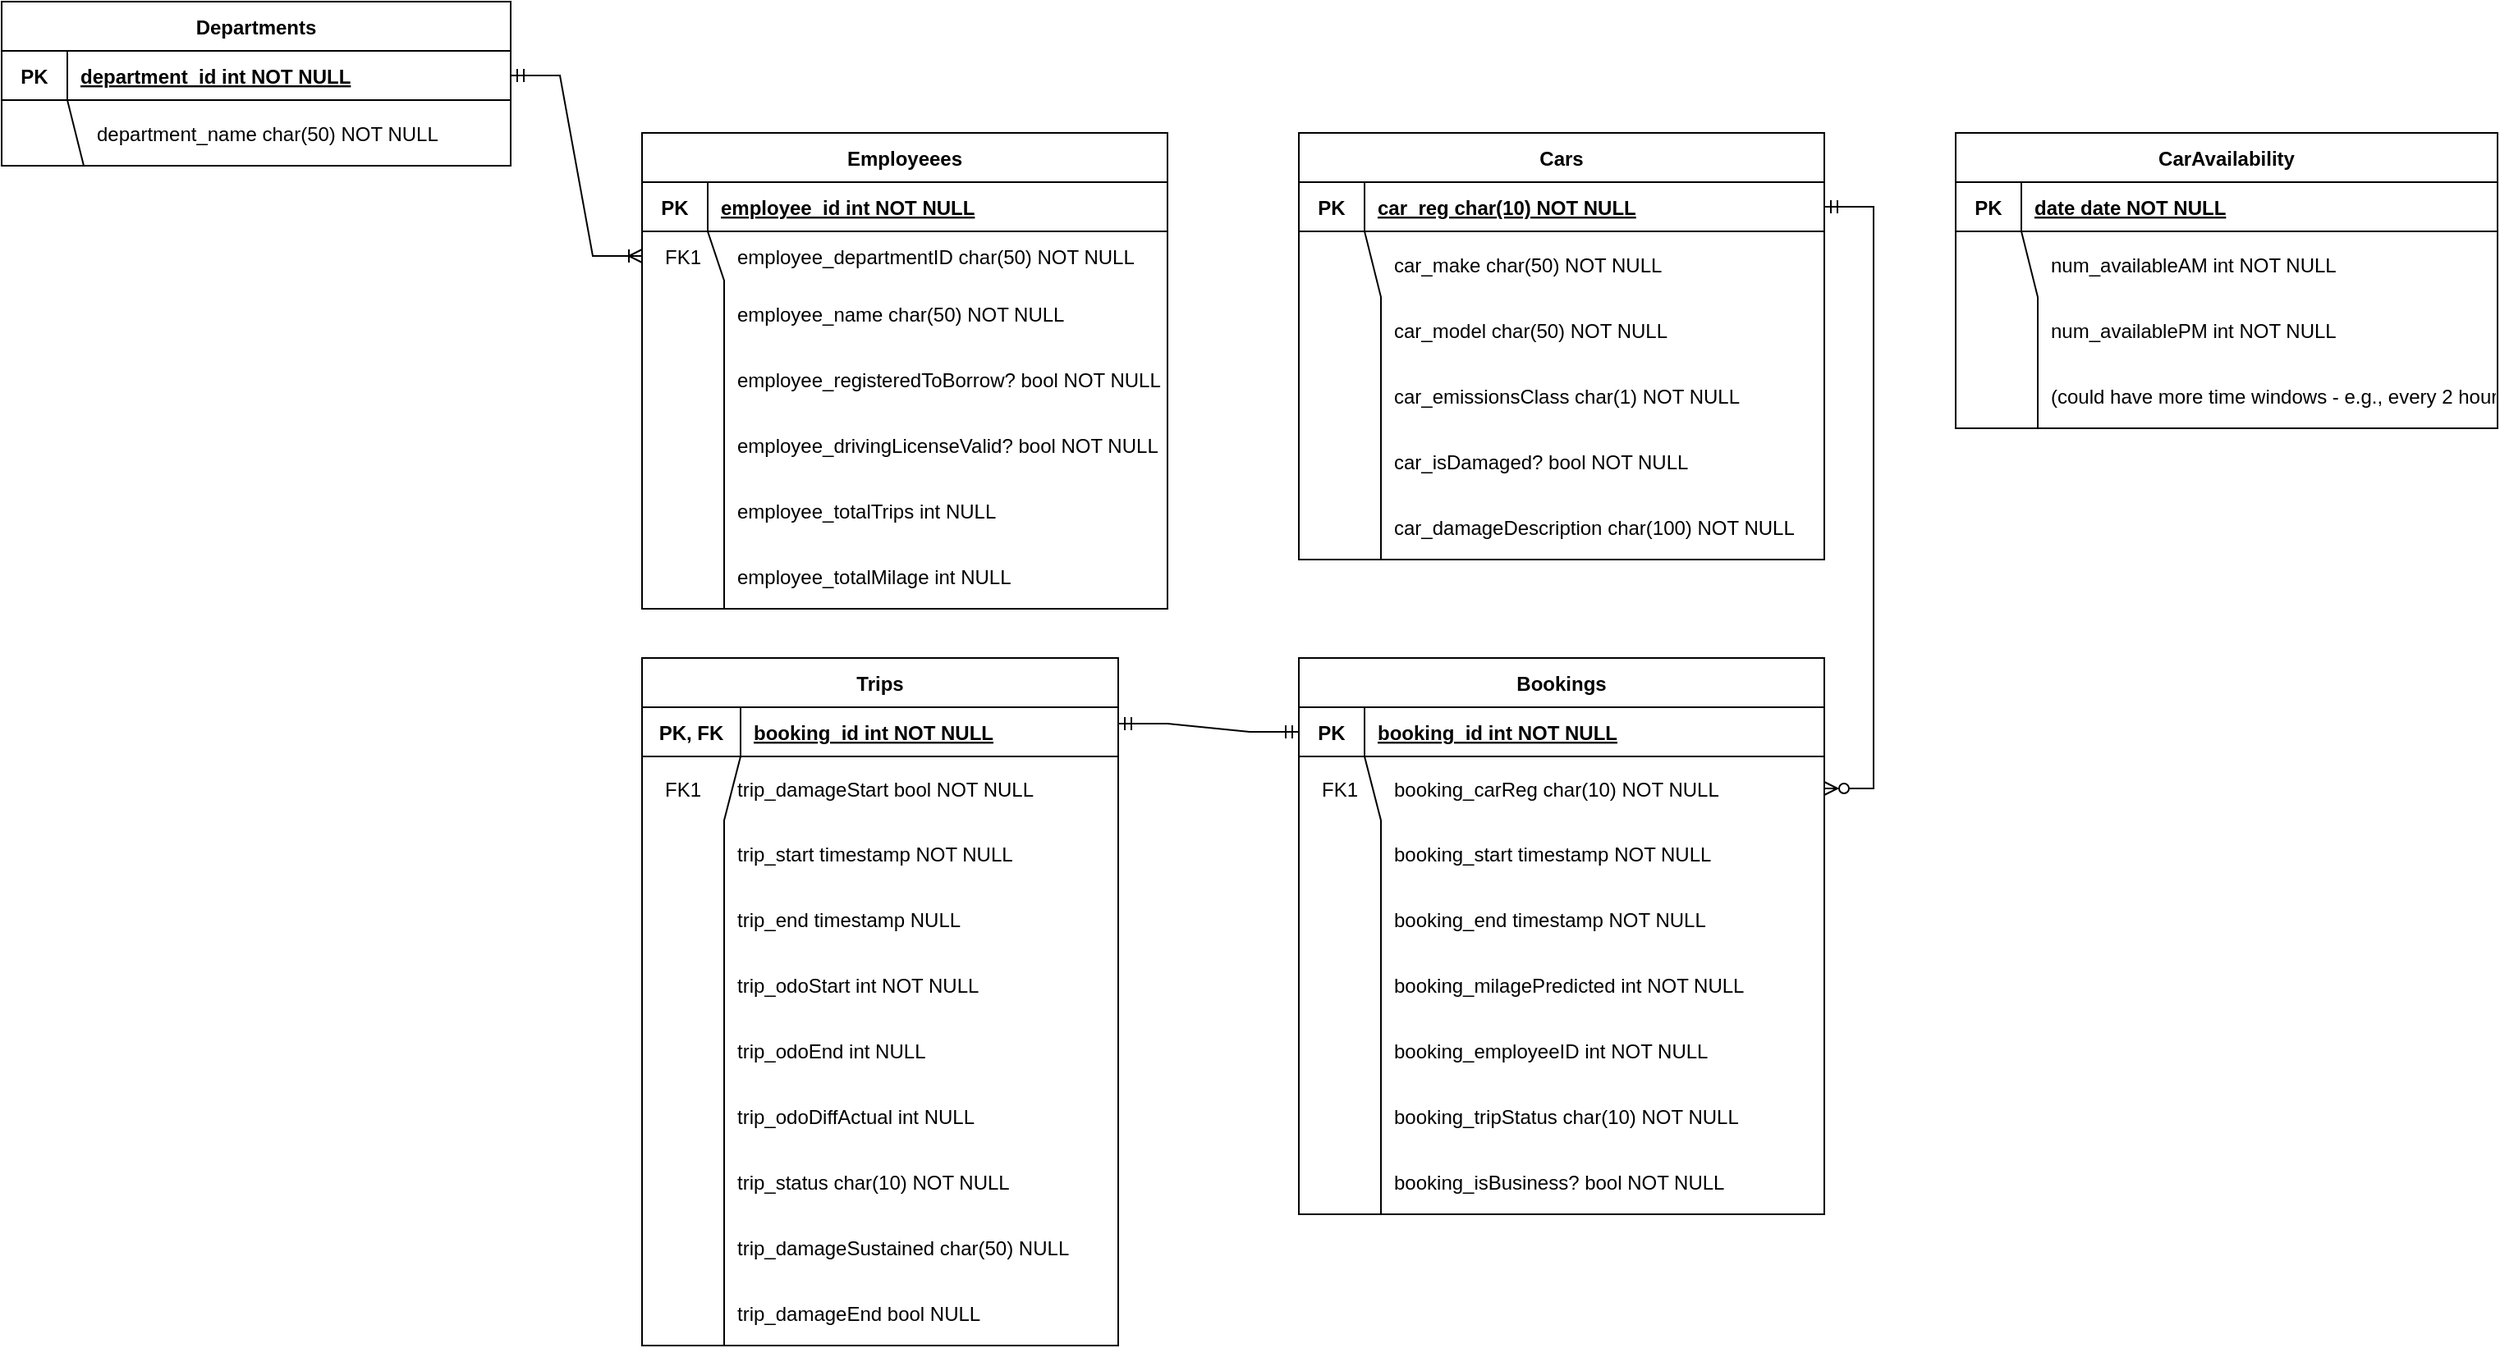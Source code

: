 <mxfile version="20.8.10" type="device"><diagram id="R2lEEEUBdFMjLlhIrx00" name="Page-1"><mxGraphModel dx="2941" dy="782" grid="1" gridSize="10" guides="1" tooltips="1" connect="1" arrows="1" fold="1" page="1" pageScale="1" pageWidth="1654" pageHeight="1169" math="0" shadow="0" extFonts="Permanent Marker^https://fonts.googleapis.com/css?family=Permanent+Marker"><root><mxCell id="0"/><mxCell id="1" parent="0"/><mxCell id="uCuIhB_KpG5Oo1d6kN2z-1" value="Employeees" style="shape=table;startSize=30;container=1;collapsible=1;childLayout=tableLayout;fixedRows=1;rowLines=0;fontStyle=1;align=center;resizeLast=1;movable=1;resizable=1;rotatable=1;deletable=1;editable=1;connectable=1;" vertex="1" parent="1"><mxGeometry x="120" y="480" width="320" height="290" as="geometry"><mxRectangle x="120" y="460" width="110" height="30" as="alternateBounds"/></mxGeometry></mxCell><mxCell id="uCuIhB_KpG5Oo1d6kN2z-2" value="" style="shape=partialRectangle;collapsible=0;dropTarget=0;pointerEvents=0;fillColor=none;points=[[0,0.5],[1,0.5]];portConstraint=eastwest;top=0;left=0;right=0;bottom=1;movable=1;resizable=1;rotatable=1;deletable=1;editable=1;connectable=1;" vertex="1" parent="uCuIhB_KpG5Oo1d6kN2z-1"><mxGeometry y="30" width="320" height="30" as="geometry"/></mxCell><mxCell id="uCuIhB_KpG5Oo1d6kN2z-3" value="PK" style="shape=partialRectangle;overflow=hidden;connectable=1;fillColor=none;top=0;left=0;bottom=0;right=0;fontStyle=1;movable=1;resizable=1;rotatable=1;deletable=1;editable=1;" vertex="1" parent="uCuIhB_KpG5Oo1d6kN2z-2"><mxGeometry width="40" height="30" as="geometry"><mxRectangle width="40" height="30" as="alternateBounds"/></mxGeometry></mxCell><mxCell id="uCuIhB_KpG5Oo1d6kN2z-4" value="employee_id int NOT NULL " style="shape=partialRectangle;overflow=hidden;connectable=1;fillColor=none;top=0;left=0;bottom=0;right=0;align=left;spacingLeft=6;fontStyle=5;movable=1;resizable=1;rotatable=1;deletable=1;editable=1;" vertex="1" parent="uCuIhB_KpG5Oo1d6kN2z-2"><mxGeometry x="40" width="280" height="30" as="geometry"><mxRectangle width="280" height="30" as="alternateBounds"/></mxGeometry></mxCell><mxCell id="uCuIhB_KpG5Oo1d6kN2z-9" value="" style="shape=partialRectangle;collapsible=0;dropTarget=0;pointerEvents=0;fillColor=none;points=[[0,0.5],[1,0.5]];portConstraint=eastwest;top=0;left=0;right=0;bottom=0;movable=1;resizable=1;rotatable=1;deletable=1;editable=1;connectable=1;" vertex="1" parent="uCuIhB_KpG5Oo1d6kN2z-1"><mxGeometry y="60" width="320" height="30" as="geometry"/></mxCell><mxCell id="uCuIhB_KpG5Oo1d6kN2z-10" value="FK1" style="shape=partialRectangle;overflow=hidden;connectable=1;fillColor=none;top=0;left=0;bottom=0;right=0;movable=1;resizable=1;rotatable=1;deletable=1;editable=1;" vertex="1" parent="uCuIhB_KpG5Oo1d6kN2z-9"><mxGeometry width="50" height="30" as="geometry"><mxRectangle width="50" height="30" as="alternateBounds"/></mxGeometry></mxCell><mxCell id="uCuIhB_KpG5Oo1d6kN2z-11" value="employee_departmentID char(50) NOT NULL" style="shape=partialRectangle;overflow=hidden;connectable=1;fillColor=none;top=0;left=0;bottom=0;right=0;align=left;spacingLeft=6;movable=1;resizable=1;rotatable=1;deletable=1;editable=1;" vertex="1" parent="uCuIhB_KpG5Oo1d6kN2z-9"><mxGeometry x="50" width="270" height="30" as="geometry"><mxRectangle width="270" height="30" as="alternateBounds"/></mxGeometry></mxCell><mxCell id="uCuIhB_KpG5Oo1d6kN2z-5" value="" style="shape=partialRectangle;collapsible=0;dropTarget=0;pointerEvents=0;fillColor=none;points=[[0,0.5],[1,0.5]];portConstraint=eastwest;top=0;left=0;right=0;bottom=0;movable=1;resizable=1;rotatable=1;deletable=1;editable=1;connectable=1;" vertex="1" parent="uCuIhB_KpG5Oo1d6kN2z-1"><mxGeometry y="90" width="320" height="40" as="geometry"/></mxCell><mxCell id="uCuIhB_KpG5Oo1d6kN2z-6" value="" style="shape=partialRectangle;overflow=hidden;connectable=1;fillColor=none;top=0;left=0;bottom=0;right=0;movable=1;resizable=1;rotatable=1;deletable=1;editable=1;" vertex="1" parent="uCuIhB_KpG5Oo1d6kN2z-5"><mxGeometry width="50" height="40" as="geometry"><mxRectangle width="50" height="40" as="alternateBounds"/></mxGeometry></mxCell><mxCell id="uCuIhB_KpG5Oo1d6kN2z-7" value="employee_name char(50) NOT NULL" style="shape=partialRectangle;overflow=hidden;connectable=1;fillColor=none;top=0;left=0;bottom=0;right=0;align=left;spacingLeft=6;movable=1;resizable=1;rotatable=1;deletable=1;editable=1;" vertex="1" parent="uCuIhB_KpG5Oo1d6kN2z-5"><mxGeometry x="50" width="270" height="40" as="geometry"><mxRectangle width="270" height="40" as="alternateBounds"/></mxGeometry></mxCell><mxCell id="uCuIhB_KpG5Oo1d6kN2z-12" value="" style="shape=partialRectangle;collapsible=0;dropTarget=0;pointerEvents=0;fillColor=none;points=[[0,0.5],[1,0.5]];portConstraint=eastwest;top=0;left=0;right=0;bottom=0;movable=1;resizable=1;rotatable=1;deletable=1;editable=1;connectable=1;" vertex="1" parent="uCuIhB_KpG5Oo1d6kN2z-1"><mxGeometry y="130" width="320" height="40" as="geometry"/></mxCell><mxCell id="uCuIhB_KpG5Oo1d6kN2z-13" value="" style="shape=partialRectangle;overflow=hidden;connectable=1;fillColor=none;top=0;left=0;bottom=0;right=0;movable=1;resizable=1;rotatable=1;deletable=1;editable=1;" vertex="1" parent="uCuIhB_KpG5Oo1d6kN2z-12"><mxGeometry width="50" height="40" as="geometry"><mxRectangle width="50" height="40" as="alternateBounds"/></mxGeometry></mxCell><mxCell id="uCuIhB_KpG5Oo1d6kN2z-14" value="employee_registeredToBorrow? bool NOT NULL" style="shape=partialRectangle;overflow=hidden;connectable=1;fillColor=none;top=0;left=0;bottom=0;right=0;align=left;spacingLeft=6;movable=1;resizable=1;rotatable=1;deletable=1;editable=1;" vertex="1" parent="uCuIhB_KpG5Oo1d6kN2z-12"><mxGeometry x="50" width="270" height="40" as="geometry"><mxRectangle width="270" height="40" as="alternateBounds"/></mxGeometry></mxCell><mxCell id="uCuIhB_KpG5Oo1d6kN2z-41" value="" style="shape=partialRectangle;collapsible=0;dropTarget=0;pointerEvents=0;fillColor=none;points=[[0,0.5],[1,0.5]];portConstraint=eastwest;top=0;left=0;right=0;bottom=0;movable=1;resizable=1;rotatable=1;deletable=1;editable=1;connectable=1;" vertex="1" parent="uCuIhB_KpG5Oo1d6kN2z-1"><mxGeometry y="170" width="320" height="40" as="geometry"/></mxCell><mxCell id="uCuIhB_KpG5Oo1d6kN2z-42" value="" style="shape=partialRectangle;overflow=hidden;connectable=1;fillColor=none;top=0;left=0;bottom=0;right=0;movable=1;resizable=1;rotatable=1;deletable=1;editable=1;" vertex="1" parent="uCuIhB_KpG5Oo1d6kN2z-41"><mxGeometry width="50" height="40" as="geometry"><mxRectangle width="50" height="40" as="alternateBounds"/></mxGeometry></mxCell><mxCell id="uCuIhB_KpG5Oo1d6kN2z-43" value="employee_drivingLicenseValid? bool NOT NULL" style="shape=partialRectangle;overflow=hidden;connectable=1;fillColor=none;top=0;left=0;bottom=0;right=0;align=left;spacingLeft=6;movable=1;resizable=1;rotatable=1;deletable=1;editable=1;" vertex="1" parent="uCuIhB_KpG5Oo1d6kN2z-41"><mxGeometry x="50" width="270" height="40" as="geometry"><mxRectangle width="270" height="40" as="alternateBounds"/></mxGeometry></mxCell><mxCell id="uCuIhB_KpG5Oo1d6kN2z-103" value="" style="shape=partialRectangle;collapsible=0;dropTarget=0;pointerEvents=0;fillColor=none;points=[[0,0.5],[1,0.5]];portConstraint=eastwest;top=0;left=0;right=0;bottom=0;movable=1;resizable=1;rotatable=1;deletable=1;editable=1;connectable=1;" vertex="1" parent="uCuIhB_KpG5Oo1d6kN2z-1"><mxGeometry y="210" width="320" height="40" as="geometry"/></mxCell><mxCell id="uCuIhB_KpG5Oo1d6kN2z-104" value="" style="shape=partialRectangle;overflow=hidden;connectable=1;fillColor=none;top=0;left=0;bottom=0;right=0;movable=1;resizable=1;rotatable=1;deletable=1;editable=1;" vertex="1" parent="uCuIhB_KpG5Oo1d6kN2z-103"><mxGeometry width="50" height="40" as="geometry"><mxRectangle width="50" height="40" as="alternateBounds"/></mxGeometry></mxCell><mxCell id="uCuIhB_KpG5Oo1d6kN2z-105" value="employee_totalTrips int NULL" style="shape=partialRectangle;overflow=hidden;connectable=1;fillColor=none;top=0;left=0;bottom=0;right=0;align=left;spacingLeft=6;movable=1;resizable=1;rotatable=1;deletable=1;editable=1;" vertex="1" parent="uCuIhB_KpG5Oo1d6kN2z-103"><mxGeometry x="50" width="270" height="40" as="geometry"><mxRectangle width="270" height="40" as="alternateBounds"/></mxGeometry></mxCell><mxCell id="uCuIhB_KpG5Oo1d6kN2z-106" value="" style="shape=partialRectangle;collapsible=0;dropTarget=0;pointerEvents=0;fillColor=none;points=[[0,0.5],[1,0.5]];portConstraint=eastwest;top=0;left=0;right=0;bottom=0;movable=1;resizable=1;rotatable=1;deletable=1;editable=1;connectable=1;" vertex="1" parent="uCuIhB_KpG5Oo1d6kN2z-1"><mxGeometry y="250" width="320" height="40" as="geometry"/></mxCell><mxCell id="uCuIhB_KpG5Oo1d6kN2z-107" value="" style="shape=partialRectangle;overflow=hidden;connectable=1;fillColor=none;top=0;left=0;bottom=0;right=0;movable=1;resizable=1;rotatable=1;deletable=1;editable=1;" vertex="1" parent="uCuIhB_KpG5Oo1d6kN2z-106"><mxGeometry width="50" height="40" as="geometry"><mxRectangle width="50" height="40" as="alternateBounds"/></mxGeometry></mxCell><mxCell id="uCuIhB_KpG5Oo1d6kN2z-108" value="employee_totalMilage int NULL" style="shape=partialRectangle;overflow=hidden;connectable=1;fillColor=none;top=0;left=0;bottom=0;right=0;align=left;spacingLeft=6;movable=1;resizable=1;rotatable=1;deletable=1;editable=1;" vertex="1" parent="uCuIhB_KpG5Oo1d6kN2z-106"><mxGeometry x="50" width="270" height="40" as="geometry"><mxRectangle width="270" height="40" as="alternateBounds"/></mxGeometry></mxCell><mxCell id="uCuIhB_KpG5Oo1d6kN2z-15" value="Cars" style="shape=table;startSize=30;container=1;collapsible=1;childLayout=tableLayout;fixedRows=1;rowLines=0;fontStyle=1;align=center;resizeLast=1;movable=1;resizable=1;rotatable=1;deletable=1;editable=1;connectable=1;" vertex="1" parent="1"><mxGeometry x="520" y="480" width="320" height="260" as="geometry"><mxRectangle x="120" y="460" width="110" height="30" as="alternateBounds"/></mxGeometry></mxCell><mxCell id="uCuIhB_KpG5Oo1d6kN2z-16" value="" style="shape=partialRectangle;collapsible=0;dropTarget=0;pointerEvents=0;fillColor=none;points=[[0,0.5],[1,0.5]];portConstraint=eastwest;top=0;left=0;right=0;bottom=1;movable=1;resizable=1;rotatable=1;deletable=1;editable=1;connectable=1;" vertex="1" parent="uCuIhB_KpG5Oo1d6kN2z-15"><mxGeometry y="30" width="320" height="30" as="geometry"/></mxCell><mxCell id="uCuIhB_KpG5Oo1d6kN2z-17" value="PK" style="shape=partialRectangle;overflow=hidden;connectable=1;fillColor=none;top=0;left=0;bottom=0;right=0;fontStyle=1;movable=1;resizable=1;rotatable=1;deletable=1;editable=1;" vertex="1" parent="uCuIhB_KpG5Oo1d6kN2z-16"><mxGeometry width="40" height="30" as="geometry"><mxRectangle width="40" height="30" as="alternateBounds"/></mxGeometry></mxCell><mxCell id="uCuIhB_KpG5Oo1d6kN2z-18" value="car_reg char(10) NOT NULL " style="shape=partialRectangle;overflow=hidden;connectable=1;fillColor=none;top=0;left=0;bottom=0;right=0;align=left;spacingLeft=6;fontStyle=5;movable=1;resizable=1;rotatable=1;deletable=1;editable=1;" vertex="1" parent="uCuIhB_KpG5Oo1d6kN2z-16"><mxGeometry x="40" width="280" height="30" as="geometry"><mxRectangle width="280" height="30" as="alternateBounds"/></mxGeometry></mxCell><mxCell id="uCuIhB_KpG5Oo1d6kN2z-19" value="" style="shape=partialRectangle;collapsible=0;dropTarget=0;pointerEvents=0;fillColor=none;points=[[0,0.5],[1,0.5]];portConstraint=eastwest;top=0;left=0;right=0;bottom=0;movable=1;resizable=1;rotatable=1;deletable=1;editable=1;connectable=1;" vertex="1" parent="uCuIhB_KpG5Oo1d6kN2z-15"><mxGeometry y="60" width="320" height="40" as="geometry"/></mxCell><mxCell id="uCuIhB_KpG5Oo1d6kN2z-20" value="" style="shape=partialRectangle;overflow=hidden;connectable=1;fillColor=none;top=0;left=0;bottom=0;right=0;movable=1;resizable=1;rotatable=1;deletable=1;editable=1;" vertex="1" parent="uCuIhB_KpG5Oo1d6kN2z-19"><mxGeometry width="50" height="40" as="geometry"><mxRectangle width="50" height="40" as="alternateBounds"/></mxGeometry></mxCell><mxCell id="uCuIhB_KpG5Oo1d6kN2z-21" value="car_make char(50) NOT NULL" style="shape=partialRectangle;overflow=hidden;connectable=1;fillColor=none;top=0;left=0;bottom=0;right=0;align=left;spacingLeft=6;movable=1;resizable=1;rotatable=1;deletable=1;editable=1;" vertex="1" parent="uCuIhB_KpG5Oo1d6kN2z-19"><mxGeometry x="50" width="270" height="40" as="geometry"><mxRectangle width="270" height="40" as="alternateBounds"/></mxGeometry></mxCell><mxCell id="uCuIhB_KpG5Oo1d6kN2z-22" value="" style="shape=partialRectangle;collapsible=0;dropTarget=0;pointerEvents=0;fillColor=none;points=[[0,0.5],[1,0.5]];portConstraint=eastwest;top=0;left=0;right=0;bottom=0;movable=1;resizable=1;rotatable=1;deletable=1;editable=1;connectable=1;" vertex="1" parent="uCuIhB_KpG5Oo1d6kN2z-15"><mxGeometry y="100" width="320" height="40" as="geometry"/></mxCell><mxCell id="uCuIhB_KpG5Oo1d6kN2z-23" value="" style="shape=partialRectangle;overflow=hidden;connectable=1;fillColor=none;top=0;left=0;bottom=0;right=0;movable=1;resizable=1;rotatable=1;deletable=1;editable=1;" vertex="1" parent="uCuIhB_KpG5Oo1d6kN2z-22"><mxGeometry width="50" height="40" as="geometry"><mxRectangle width="50" height="40" as="alternateBounds"/></mxGeometry></mxCell><mxCell id="uCuIhB_KpG5Oo1d6kN2z-24" value="car_model char(50) NOT NULL" style="shape=partialRectangle;overflow=hidden;connectable=1;fillColor=none;top=0;left=0;bottom=0;right=0;align=left;spacingLeft=6;movable=1;resizable=1;rotatable=1;deletable=1;editable=1;" vertex="1" parent="uCuIhB_KpG5Oo1d6kN2z-22"><mxGeometry x="50" width="270" height="40" as="geometry"><mxRectangle width="270" height="40" as="alternateBounds"/></mxGeometry></mxCell><mxCell id="uCuIhB_KpG5Oo1d6kN2z-44" value="" style="shape=partialRectangle;collapsible=0;dropTarget=0;pointerEvents=0;fillColor=none;points=[[0,0.5],[1,0.5]];portConstraint=eastwest;top=0;left=0;right=0;bottom=0;movable=1;resizable=1;rotatable=1;deletable=1;editable=1;connectable=1;" vertex="1" parent="uCuIhB_KpG5Oo1d6kN2z-15"><mxGeometry y="140" width="320" height="40" as="geometry"/></mxCell><mxCell id="uCuIhB_KpG5Oo1d6kN2z-45" value="" style="shape=partialRectangle;overflow=hidden;connectable=1;fillColor=none;top=0;left=0;bottom=0;right=0;movable=1;resizable=1;rotatable=1;deletable=1;editable=1;" vertex="1" parent="uCuIhB_KpG5Oo1d6kN2z-44"><mxGeometry width="50" height="40" as="geometry"><mxRectangle width="50" height="40" as="alternateBounds"/></mxGeometry></mxCell><mxCell id="uCuIhB_KpG5Oo1d6kN2z-46" value="car_emissionsClass char(1) NOT NULL" style="shape=partialRectangle;overflow=hidden;connectable=1;fillColor=none;top=0;left=0;bottom=0;right=0;align=left;spacingLeft=6;movable=1;resizable=1;rotatable=1;deletable=1;editable=1;" vertex="1" parent="uCuIhB_KpG5Oo1d6kN2z-44"><mxGeometry x="50" width="270" height="40" as="geometry"><mxRectangle width="270" height="40" as="alternateBounds"/></mxGeometry></mxCell><mxCell id="uCuIhB_KpG5Oo1d6kN2z-153" value="" style="shape=partialRectangle;collapsible=0;dropTarget=0;pointerEvents=0;fillColor=none;points=[[0,0.5],[1,0.5]];portConstraint=eastwest;top=0;left=0;right=0;bottom=0;movable=1;resizable=1;rotatable=1;deletable=1;editable=1;connectable=1;" vertex="1" parent="uCuIhB_KpG5Oo1d6kN2z-15"><mxGeometry y="180" width="320" height="40" as="geometry"/></mxCell><mxCell id="uCuIhB_KpG5Oo1d6kN2z-154" value="" style="shape=partialRectangle;overflow=hidden;connectable=1;fillColor=none;top=0;left=0;bottom=0;right=0;movable=1;resizable=1;rotatable=1;deletable=1;editable=1;" vertex="1" parent="uCuIhB_KpG5Oo1d6kN2z-153"><mxGeometry width="50" height="40" as="geometry"><mxRectangle width="50" height="40" as="alternateBounds"/></mxGeometry></mxCell><mxCell id="uCuIhB_KpG5Oo1d6kN2z-155" value="car_isDamaged? bool NOT NULL" style="shape=partialRectangle;overflow=hidden;connectable=1;fillColor=none;top=0;left=0;bottom=0;right=0;align=left;spacingLeft=6;movable=1;resizable=1;rotatable=1;deletable=1;editable=1;" vertex="1" parent="uCuIhB_KpG5Oo1d6kN2z-153"><mxGeometry x="50" width="270" height="40" as="geometry"><mxRectangle width="270" height="40" as="alternateBounds"/></mxGeometry></mxCell><mxCell id="uCuIhB_KpG5Oo1d6kN2z-156" value="" style="shape=partialRectangle;collapsible=0;dropTarget=0;pointerEvents=0;fillColor=none;points=[[0,0.5],[1,0.5]];portConstraint=eastwest;top=0;left=0;right=0;bottom=0;movable=1;resizable=1;rotatable=1;deletable=1;editable=1;connectable=1;" vertex="1" parent="uCuIhB_KpG5Oo1d6kN2z-15"><mxGeometry y="220" width="320" height="40" as="geometry"/></mxCell><mxCell id="uCuIhB_KpG5Oo1d6kN2z-157" value="" style="shape=partialRectangle;overflow=hidden;connectable=1;fillColor=none;top=0;left=0;bottom=0;right=0;movable=1;resizable=1;rotatable=1;deletable=1;editable=1;" vertex="1" parent="uCuIhB_KpG5Oo1d6kN2z-156"><mxGeometry width="50" height="40" as="geometry"><mxRectangle width="50" height="40" as="alternateBounds"/></mxGeometry></mxCell><mxCell id="uCuIhB_KpG5Oo1d6kN2z-158" value="car_damageDescription char(100) NOT NULL" style="shape=partialRectangle;overflow=hidden;connectable=1;fillColor=none;top=0;left=0;bottom=0;right=0;align=left;spacingLeft=6;movable=1;resizable=1;rotatable=1;deletable=1;editable=1;" vertex="1" parent="uCuIhB_KpG5Oo1d6kN2z-156"><mxGeometry x="50" width="270" height="40" as="geometry"><mxRectangle width="270" height="40" as="alternateBounds"/></mxGeometry></mxCell><mxCell id="uCuIhB_KpG5Oo1d6kN2z-28" value="Departments" style="shape=table;startSize=30;container=1;collapsible=1;childLayout=tableLayout;fixedRows=1;rowLines=0;fontStyle=1;align=center;resizeLast=1;movable=1;resizable=1;rotatable=1;deletable=1;editable=1;connectable=1;" vertex="1" parent="1"><mxGeometry x="-270" y="400" width="310" height="100" as="geometry"><mxRectangle x="120" y="460" width="110" height="30" as="alternateBounds"/></mxGeometry></mxCell><mxCell id="uCuIhB_KpG5Oo1d6kN2z-29" value="" style="shape=partialRectangle;collapsible=0;dropTarget=0;pointerEvents=0;fillColor=none;points=[[0,0.5],[1,0.5]];portConstraint=eastwest;top=0;left=0;right=0;bottom=1;movable=1;resizable=1;rotatable=1;deletable=1;editable=1;connectable=1;" vertex="1" parent="uCuIhB_KpG5Oo1d6kN2z-28"><mxGeometry y="30" width="310" height="30" as="geometry"/></mxCell><mxCell id="uCuIhB_KpG5Oo1d6kN2z-30" value="PK" style="shape=partialRectangle;overflow=hidden;connectable=1;fillColor=none;top=0;left=0;bottom=0;right=0;fontStyle=1;movable=1;resizable=1;rotatable=1;deletable=1;editable=1;" vertex="1" parent="uCuIhB_KpG5Oo1d6kN2z-29"><mxGeometry width="40" height="30" as="geometry"><mxRectangle width="40" height="30" as="alternateBounds"/></mxGeometry></mxCell><mxCell id="uCuIhB_KpG5Oo1d6kN2z-31" value="department_id int NOT NULL " style="shape=partialRectangle;overflow=hidden;connectable=1;fillColor=none;top=0;left=0;bottom=0;right=0;align=left;spacingLeft=6;fontStyle=5;movable=1;resizable=1;rotatable=1;deletable=1;editable=1;" vertex="1" parent="uCuIhB_KpG5Oo1d6kN2z-29"><mxGeometry x="40" width="270" height="30" as="geometry"><mxRectangle width="270" height="30" as="alternateBounds"/></mxGeometry></mxCell><mxCell id="uCuIhB_KpG5Oo1d6kN2z-32" value="" style="shape=partialRectangle;collapsible=0;dropTarget=0;pointerEvents=0;fillColor=none;points=[[0,0.5],[1,0.5]];portConstraint=eastwest;top=0;left=0;right=0;bottom=0;movable=1;resizable=1;rotatable=1;deletable=1;editable=1;connectable=1;" vertex="1" parent="uCuIhB_KpG5Oo1d6kN2z-28"><mxGeometry y="60" width="310" height="40" as="geometry"/></mxCell><mxCell id="uCuIhB_KpG5Oo1d6kN2z-33" value="" style="shape=partialRectangle;overflow=hidden;connectable=1;fillColor=none;top=0;left=0;bottom=0;right=0;movable=1;resizable=1;rotatable=1;deletable=1;editable=1;" vertex="1" parent="uCuIhB_KpG5Oo1d6kN2z-32"><mxGeometry width="50" height="40" as="geometry"><mxRectangle width="50" height="40" as="alternateBounds"/></mxGeometry></mxCell><mxCell id="uCuIhB_KpG5Oo1d6kN2z-34" value="department_name char(50) NOT NULL" style="shape=partialRectangle;overflow=hidden;connectable=1;fillColor=none;top=0;left=0;bottom=0;right=0;align=left;spacingLeft=6;movable=1;resizable=1;rotatable=1;deletable=1;editable=1;" vertex="1" parent="uCuIhB_KpG5Oo1d6kN2z-32"><mxGeometry x="50" width="260" height="40" as="geometry"><mxRectangle width="260" height="40" as="alternateBounds"/></mxGeometry></mxCell><mxCell id="uCuIhB_KpG5Oo1d6kN2z-60" value="Trips" style="shape=table;startSize=30;container=1;collapsible=1;childLayout=tableLayout;fixedRows=1;rowLines=0;fontStyle=1;align=center;resizeLast=1;movable=1;resizable=1;rotatable=1;deletable=1;editable=1;connectable=1;" vertex="1" parent="1"><mxGeometry x="120" y="800" width="290" height="419" as="geometry"><mxRectangle x="120" y="800" width="110" height="30" as="alternateBounds"/></mxGeometry></mxCell><mxCell id="uCuIhB_KpG5Oo1d6kN2z-61" value="" style="shape=partialRectangle;collapsible=0;dropTarget=0;pointerEvents=0;fillColor=none;points=[[0,0.5],[1,0.5]];portConstraint=eastwest;top=0;left=0;right=0;bottom=1;movable=1;resizable=1;rotatable=1;deletable=1;editable=1;connectable=1;" vertex="1" parent="uCuIhB_KpG5Oo1d6kN2z-60"><mxGeometry y="30" width="290" height="30" as="geometry"/></mxCell><mxCell id="uCuIhB_KpG5Oo1d6kN2z-62" value="PK, FK" style="shape=partialRectangle;overflow=hidden;connectable=1;fillColor=none;top=0;left=0;bottom=0;right=0;fontStyle=1;movable=1;resizable=1;rotatable=1;deletable=1;editable=1;" vertex="1" parent="uCuIhB_KpG5Oo1d6kN2z-61"><mxGeometry width="60" height="30" as="geometry"><mxRectangle width="60" height="30" as="alternateBounds"/></mxGeometry></mxCell><mxCell id="uCuIhB_KpG5Oo1d6kN2z-63" value="booking_id int NOT NULL" style="shape=partialRectangle;overflow=hidden;connectable=1;fillColor=none;top=0;left=0;bottom=0;right=0;align=left;spacingLeft=6;fontStyle=5;movable=1;resizable=1;rotatable=1;deletable=1;editable=1;" vertex="1" parent="uCuIhB_KpG5Oo1d6kN2z-61"><mxGeometry x="60" width="230" height="30" as="geometry"><mxRectangle width="230" height="30" as="alternateBounds"/></mxGeometry></mxCell><mxCell id="uCuIhB_KpG5Oo1d6kN2z-88" value="" style="shape=partialRectangle;collapsible=0;dropTarget=0;pointerEvents=0;fillColor=none;points=[[0,0.5],[1,0.5]];portConstraint=eastwest;top=0;left=0;right=0;bottom=0;movable=1;resizable=1;rotatable=1;deletable=1;editable=1;connectable=1;" vertex="1" parent="uCuIhB_KpG5Oo1d6kN2z-60"><mxGeometry y="60" width="290" height="39" as="geometry"/></mxCell><mxCell id="uCuIhB_KpG5Oo1d6kN2z-89" value="FK1" style="shape=partialRectangle;overflow=hidden;connectable=1;fillColor=none;top=0;left=0;bottom=0;right=0;movable=1;resizable=1;rotatable=1;deletable=1;editable=1;" vertex="1" parent="uCuIhB_KpG5Oo1d6kN2z-88"><mxGeometry width="50" height="39" as="geometry"><mxRectangle width="50" height="39" as="alternateBounds"/></mxGeometry></mxCell><mxCell id="uCuIhB_KpG5Oo1d6kN2z-90" value="trip_damageStart bool NOT NULL" style="shape=partialRectangle;overflow=hidden;connectable=1;fillColor=none;top=0;left=0;bottom=0;right=0;align=left;spacingLeft=6;movable=1;resizable=1;rotatable=1;deletable=1;editable=1;" vertex="1" parent="uCuIhB_KpG5Oo1d6kN2z-88"><mxGeometry x="50" width="240" height="39" as="geometry"><mxRectangle width="240" height="39" as="alternateBounds"/></mxGeometry></mxCell><mxCell id="uCuIhB_KpG5Oo1d6kN2z-64" value="" style="shape=partialRectangle;collapsible=0;dropTarget=0;pointerEvents=0;fillColor=none;points=[[0,0.5],[1,0.5]];portConstraint=eastwest;top=0;left=0;right=0;bottom=0;movable=1;resizable=1;rotatable=1;deletable=1;editable=1;connectable=1;" vertex="1" parent="uCuIhB_KpG5Oo1d6kN2z-60"><mxGeometry y="99" width="290" height="40" as="geometry"/></mxCell><mxCell id="uCuIhB_KpG5Oo1d6kN2z-65" value="" style="shape=partialRectangle;overflow=hidden;connectable=1;fillColor=none;top=0;left=0;bottom=0;right=0;movable=1;resizable=1;rotatable=1;deletable=1;editable=1;" vertex="1" parent="uCuIhB_KpG5Oo1d6kN2z-64"><mxGeometry width="50" height="40" as="geometry"><mxRectangle width="50" height="40" as="alternateBounds"/></mxGeometry></mxCell><mxCell id="uCuIhB_KpG5Oo1d6kN2z-66" value="trip_start timestamp NOT NULL" style="shape=partialRectangle;overflow=hidden;connectable=1;fillColor=none;top=0;left=0;bottom=0;right=0;align=left;spacingLeft=6;movable=1;resizable=1;rotatable=1;deletable=1;editable=1;" vertex="1" parent="uCuIhB_KpG5Oo1d6kN2z-64"><mxGeometry x="50" width="240" height="40" as="geometry"><mxRectangle width="240" height="40" as="alternateBounds"/></mxGeometry></mxCell><mxCell id="uCuIhB_KpG5Oo1d6kN2z-67" value="" style="shape=partialRectangle;collapsible=0;dropTarget=0;pointerEvents=0;fillColor=none;points=[[0,0.5],[1,0.5]];portConstraint=eastwest;top=0;left=0;right=0;bottom=0;movable=1;resizable=1;rotatable=1;deletable=1;editable=1;connectable=1;" vertex="1" parent="uCuIhB_KpG5Oo1d6kN2z-60"><mxGeometry y="139" width="290" height="40" as="geometry"/></mxCell><mxCell id="uCuIhB_KpG5Oo1d6kN2z-68" value="" style="shape=partialRectangle;overflow=hidden;connectable=1;fillColor=none;top=0;left=0;bottom=0;right=0;movable=1;resizable=1;rotatable=1;deletable=1;editable=1;" vertex="1" parent="uCuIhB_KpG5Oo1d6kN2z-67"><mxGeometry width="50" height="40" as="geometry"><mxRectangle width="50" height="40" as="alternateBounds"/></mxGeometry></mxCell><mxCell id="uCuIhB_KpG5Oo1d6kN2z-69" value="trip_end timestamp NULL" style="shape=partialRectangle;overflow=hidden;connectable=1;fillColor=none;top=0;left=0;bottom=0;right=0;align=left;spacingLeft=6;movable=1;resizable=1;rotatable=1;deletable=1;editable=1;" vertex="1" parent="uCuIhB_KpG5Oo1d6kN2z-67"><mxGeometry x="50" width="240" height="40" as="geometry"><mxRectangle width="240" height="40" as="alternateBounds"/></mxGeometry></mxCell><mxCell id="uCuIhB_KpG5Oo1d6kN2z-70" value="" style="shape=partialRectangle;collapsible=0;dropTarget=0;pointerEvents=0;fillColor=none;points=[[0,0.5],[1,0.5]];portConstraint=eastwest;top=0;left=0;right=0;bottom=0;movable=1;resizable=1;rotatable=1;deletable=1;editable=1;connectable=1;" vertex="1" parent="uCuIhB_KpG5Oo1d6kN2z-60"><mxGeometry y="179" width="290" height="40" as="geometry"/></mxCell><mxCell id="uCuIhB_KpG5Oo1d6kN2z-71" value="" style="shape=partialRectangle;overflow=hidden;connectable=1;fillColor=none;top=0;left=0;bottom=0;right=0;movable=1;resizable=1;rotatable=1;deletable=1;editable=1;" vertex="1" parent="uCuIhB_KpG5Oo1d6kN2z-70"><mxGeometry width="50" height="40" as="geometry"><mxRectangle width="50" height="40" as="alternateBounds"/></mxGeometry></mxCell><mxCell id="uCuIhB_KpG5Oo1d6kN2z-72" value="trip_odoStart int NOT NULL" style="shape=partialRectangle;overflow=hidden;connectable=1;fillColor=none;top=0;left=0;bottom=0;right=0;align=left;spacingLeft=6;movable=1;resizable=1;rotatable=1;deletable=1;editable=1;" vertex="1" parent="uCuIhB_KpG5Oo1d6kN2z-70"><mxGeometry x="50" width="240" height="40" as="geometry"><mxRectangle width="240" height="40" as="alternateBounds"/></mxGeometry></mxCell><mxCell id="uCuIhB_KpG5Oo1d6kN2z-76" value="" style="shape=partialRectangle;collapsible=0;dropTarget=0;pointerEvents=0;fillColor=none;points=[[0,0.5],[1,0.5]];portConstraint=eastwest;top=0;left=0;right=0;bottom=0;movable=1;resizable=1;rotatable=1;deletable=1;editable=1;connectable=1;" vertex="1" parent="uCuIhB_KpG5Oo1d6kN2z-60"><mxGeometry y="219" width="290" height="40" as="geometry"/></mxCell><mxCell id="uCuIhB_KpG5Oo1d6kN2z-77" value="" style="shape=partialRectangle;overflow=hidden;connectable=1;fillColor=none;top=0;left=0;bottom=0;right=0;movable=1;resizable=1;rotatable=1;deletable=1;editable=1;" vertex="1" parent="uCuIhB_KpG5Oo1d6kN2z-76"><mxGeometry width="50" height="40" as="geometry"><mxRectangle width="50" height="40" as="alternateBounds"/></mxGeometry></mxCell><mxCell id="uCuIhB_KpG5Oo1d6kN2z-78" value="trip_odoEnd int NULL" style="shape=partialRectangle;overflow=hidden;connectable=1;fillColor=none;top=0;left=0;bottom=0;right=0;align=left;spacingLeft=6;movable=1;resizable=1;rotatable=1;deletable=1;editable=1;" vertex="1" parent="uCuIhB_KpG5Oo1d6kN2z-76"><mxGeometry x="50" width="240" height="40" as="geometry"><mxRectangle width="240" height="40" as="alternateBounds"/></mxGeometry></mxCell><mxCell id="uCuIhB_KpG5Oo1d6kN2z-97" value="" style="shape=partialRectangle;collapsible=0;dropTarget=0;pointerEvents=0;fillColor=none;points=[[0,0.5],[1,0.5]];portConstraint=eastwest;top=0;left=0;right=0;bottom=0;movable=1;resizable=1;rotatable=1;deletable=1;editable=1;connectable=1;" vertex="1" parent="uCuIhB_KpG5Oo1d6kN2z-60"><mxGeometry y="259" width="290" height="40" as="geometry"/></mxCell><mxCell id="uCuIhB_KpG5Oo1d6kN2z-98" value="" style="shape=partialRectangle;overflow=hidden;connectable=1;fillColor=none;top=0;left=0;bottom=0;right=0;movable=1;resizable=1;rotatable=1;deletable=1;editable=1;" vertex="1" parent="uCuIhB_KpG5Oo1d6kN2z-97"><mxGeometry width="50" height="40" as="geometry"><mxRectangle width="50" height="40" as="alternateBounds"/></mxGeometry></mxCell><mxCell id="uCuIhB_KpG5Oo1d6kN2z-99" value="trip_odoDiffActual int NULL" style="shape=partialRectangle;overflow=hidden;connectable=1;fillColor=none;top=0;left=0;bottom=0;right=0;align=left;spacingLeft=6;movable=1;resizable=1;rotatable=1;deletable=1;editable=1;" vertex="1" parent="uCuIhB_KpG5Oo1d6kN2z-97"><mxGeometry x="50" width="240" height="40" as="geometry"><mxRectangle width="240" height="40" as="alternateBounds"/></mxGeometry></mxCell><mxCell id="uCuIhB_KpG5Oo1d6kN2z-85" value="" style="shape=partialRectangle;collapsible=0;dropTarget=0;pointerEvents=0;fillColor=none;points=[[0,0.5],[1,0.5]];portConstraint=eastwest;top=0;left=0;right=0;bottom=0;movable=1;resizable=1;rotatable=1;deletable=1;editable=1;connectable=1;" vertex="1" parent="uCuIhB_KpG5Oo1d6kN2z-60"><mxGeometry y="299" width="290" height="40" as="geometry"/></mxCell><mxCell id="uCuIhB_KpG5Oo1d6kN2z-86" value="" style="shape=partialRectangle;overflow=hidden;connectable=1;fillColor=none;top=0;left=0;bottom=0;right=0;movable=1;resizable=1;rotatable=1;deletable=1;editable=1;" vertex="1" parent="uCuIhB_KpG5Oo1d6kN2z-85"><mxGeometry width="50" height="40" as="geometry"><mxRectangle width="50" height="40" as="alternateBounds"/></mxGeometry></mxCell><mxCell id="uCuIhB_KpG5Oo1d6kN2z-87" value="trip_status char(10) NOT NULL" style="shape=partialRectangle;overflow=hidden;connectable=1;fillColor=none;top=0;left=0;bottom=0;right=0;align=left;spacingLeft=6;movable=1;resizable=1;rotatable=1;deletable=1;editable=1;" vertex="1" parent="uCuIhB_KpG5Oo1d6kN2z-85"><mxGeometry x="50" width="240" height="40" as="geometry"><mxRectangle width="240" height="40" as="alternateBounds"/></mxGeometry></mxCell><mxCell id="uCuIhB_KpG5Oo1d6kN2z-94" value="" style="shape=partialRectangle;collapsible=0;dropTarget=0;pointerEvents=0;fillColor=none;points=[[0,0.5],[1,0.5]];portConstraint=eastwest;top=0;left=0;right=0;bottom=0;movable=1;resizable=1;rotatable=1;deletable=1;editable=1;connectable=1;" vertex="1" parent="uCuIhB_KpG5Oo1d6kN2z-60"><mxGeometry y="339" width="290" height="40" as="geometry"/></mxCell><mxCell id="uCuIhB_KpG5Oo1d6kN2z-95" value="" style="shape=partialRectangle;overflow=hidden;connectable=1;fillColor=none;top=0;left=0;bottom=0;right=0;movable=1;resizable=1;rotatable=1;deletable=1;editable=1;" vertex="1" parent="uCuIhB_KpG5Oo1d6kN2z-94"><mxGeometry width="50" height="40" as="geometry"><mxRectangle width="50" height="40" as="alternateBounds"/></mxGeometry></mxCell><mxCell id="uCuIhB_KpG5Oo1d6kN2z-96" value="trip_damageSustained char(50) NULL" style="shape=partialRectangle;overflow=hidden;connectable=1;fillColor=none;top=0;left=0;bottom=0;right=0;align=left;spacingLeft=6;movable=1;resizable=1;rotatable=1;deletable=1;editable=1;" vertex="1" parent="uCuIhB_KpG5Oo1d6kN2z-94"><mxGeometry x="50" width="240" height="40" as="geometry"><mxRectangle width="240" height="40" as="alternateBounds"/></mxGeometry></mxCell><mxCell id="uCuIhB_KpG5Oo1d6kN2z-91" value="" style="shape=partialRectangle;collapsible=0;dropTarget=0;pointerEvents=0;fillColor=none;points=[[0,0.5],[1,0.5]];portConstraint=eastwest;top=0;left=0;right=0;bottom=0;movable=1;resizable=1;rotatable=1;deletable=1;editable=1;connectable=1;" vertex="1" parent="uCuIhB_KpG5Oo1d6kN2z-60"><mxGeometry y="379" width="290" height="40" as="geometry"/></mxCell><mxCell id="uCuIhB_KpG5Oo1d6kN2z-92" value="" style="shape=partialRectangle;overflow=hidden;connectable=1;fillColor=none;top=0;left=0;bottom=0;right=0;movable=1;resizable=1;rotatable=1;deletable=1;editable=1;" vertex="1" parent="uCuIhB_KpG5Oo1d6kN2z-91"><mxGeometry width="50" height="40" as="geometry"><mxRectangle width="50" height="40" as="alternateBounds"/></mxGeometry></mxCell><mxCell id="uCuIhB_KpG5Oo1d6kN2z-93" value="trip_damageEnd bool NULL" style="shape=partialRectangle;overflow=hidden;connectable=1;fillColor=none;top=0;left=0;bottom=0;right=0;align=left;spacingLeft=6;movable=1;resizable=1;rotatable=1;deletable=1;editable=1;" vertex="1" parent="uCuIhB_KpG5Oo1d6kN2z-91"><mxGeometry x="50" width="240" height="40" as="geometry"><mxRectangle width="240" height="40" as="alternateBounds"/></mxGeometry></mxCell><mxCell id="uCuIhB_KpG5Oo1d6kN2z-110" value="Bookings" style="shape=table;startSize=30;container=1;collapsible=1;childLayout=tableLayout;fixedRows=1;rowLines=0;fontStyle=1;align=center;resizeLast=1;movable=1;resizable=1;rotatable=1;deletable=1;editable=1;connectable=1;" vertex="1" parent="1"><mxGeometry x="520" y="800" width="320" height="339" as="geometry"><mxRectangle x="120" y="460" width="110" height="30" as="alternateBounds"/></mxGeometry></mxCell><mxCell id="uCuIhB_KpG5Oo1d6kN2z-111" value="" style="shape=partialRectangle;collapsible=0;dropTarget=0;pointerEvents=0;fillColor=none;points=[[0,0.5],[1,0.5]];portConstraint=eastwest;top=0;left=0;right=0;bottom=1;movable=1;resizable=1;rotatable=1;deletable=1;editable=1;connectable=1;" vertex="1" parent="uCuIhB_KpG5Oo1d6kN2z-110"><mxGeometry y="30" width="320" height="30" as="geometry"/></mxCell><mxCell id="uCuIhB_KpG5Oo1d6kN2z-112" value="PK" style="shape=partialRectangle;overflow=hidden;connectable=1;fillColor=none;top=0;left=0;bottom=0;right=0;fontStyle=1;movable=1;resizable=1;rotatable=1;deletable=1;editable=1;" vertex="1" parent="uCuIhB_KpG5Oo1d6kN2z-111"><mxGeometry width="40" height="30" as="geometry"><mxRectangle width="40" height="30" as="alternateBounds"/></mxGeometry></mxCell><mxCell id="uCuIhB_KpG5Oo1d6kN2z-113" value="booking_id int NOT NULL" style="shape=partialRectangle;overflow=hidden;connectable=1;fillColor=none;top=0;left=0;bottom=0;right=0;align=left;spacingLeft=6;fontStyle=5;movable=1;resizable=1;rotatable=1;deletable=1;editable=1;" vertex="1" parent="uCuIhB_KpG5Oo1d6kN2z-111"><mxGeometry x="40" width="280" height="30" as="geometry"><mxRectangle width="280" height="30" as="alternateBounds"/></mxGeometry></mxCell><mxCell id="uCuIhB_KpG5Oo1d6kN2z-123" value="" style="shape=partialRectangle;collapsible=0;dropTarget=0;pointerEvents=0;fillColor=none;points=[[0,0.5],[1,0.5]];portConstraint=eastwest;top=0;left=0;right=0;bottom=0;movable=1;resizable=1;rotatable=1;deletable=1;editable=1;connectable=1;" vertex="1" parent="uCuIhB_KpG5Oo1d6kN2z-110"><mxGeometry y="60" width="320" height="39" as="geometry"/></mxCell><mxCell id="uCuIhB_KpG5Oo1d6kN2z-124" value="FK1" style="shape=partialRectangle;overflow=hidden;connectable=1;fillColor=none;top=0;left=0;bottom=0;right=0;movable=1;resizable=1;rotatable=1;deletable=1;editable=1;" vertex="1" parent="uCuIhB_KpG5Oo1d6kN2z-123"><mxGeometry width="50" height="39" as="geometry"><mxRectangle width="50" height="39" as="alternateBounds"/></mxGeometry></mxCell><mxCell id="uCuIhB_KpG5Oo1d6kN2z-125" value="booking_carReg char(10) NOT NULL" style="shape=partialRectangle;overflow=hidden;connectable=1;fillColor=none;top=0;left=0;bottom=0;right=0;align=left;spacingLeft=6;movable=1;resizable=1;rotatable=1;deletable=1;editable=1;" vertex="1" parent="uCuIhB_KpG5Oo1d6kN2z-123"><mxGeometry x="50" width="270" height="39" as="geometry"><mxRectangle width="270" height="39" as="alternateBounds"/></mxGeometry></mxCell><mxCell id="uCuIhB_KpG5Oo1d6kN2z-114" value="" style="shape=partialRectangle;collapsible=0;dropTarget=0;pointerEvents=0;fillColor=none;points=[[0,0.5],[1,0.5]];portConstraint=eastwest;top=0;left=0;right=0;bottom=0;movable=1;resizable=1;rotatable=1;deletable=1;editable=1;connectable=1;" vertex="1" parent="uCuIhB_KpG5Oo1d6kN2z-110"><mxGeometry y="99" width="320" height="40" as="geometry"/></mxCell><mxCell id="uCuIhB_KpG5Oo1d6kN2z-115" value="" style="shape=partialRectangle;overflow=hidden;connectable=1;fillColor=none;top=0;left=0;bottom=0;right=0;movable=1;resizable=1;rotatable=1;deletable=1;editable=1;" vertex="1" parent="uCuIhB_KpG5Oo1d6kN2z-114"><mxGeometry width="50" height="40" as="geometry"><mxRectangle width="50" height="40" as="alternateBounds"/></mxGeometry></mxCell><mxCell id="uCuIhB_KpG5Oo1d6kN2z-116" value="booking_start timestamp NOT NULL" style="shape=partialRectangle;overflow=hidden;connectable=1;fillColor=none;top=0;left=0;bottom=0;right=0;align=left;spacingLeft=6;movable=1;resizable=1;rotatable=1;deletable=1;editable=1;" vertex="1" parent="uCuIhB_KpG5Oo1d6kN2z-114"><mxGeometry x="50" width="270" height="40" as="geometry"><mxRectangle width="270" height="40" as="alternateBounds"/></mxGeometry></mxCell><mxCell id="uCuIhB_KpG5Oo1d6kN2z-117" value="" style="shape=partialRectangle;collapsible=0;dropTarget=0;pointerEvents=0;fillColor=none;points=[[0,0.5],[1,0.5]];portConstraint=eastwest;top=0;left=0;right=0;bottom=0;movable=1;resizable=1;rotatable=1;deletable=1;editable=1;connectable=1;" vertex="1" parent="uCuIhB_KpG5Oo1d6kN2z-110"><mxGeometry y="139" width="320" height="40" as="geometry"/></mxCell><mxCell id="uCuIhB_KpG5Oo1d6kN2z-118" value="" style="shape=partialRectangle;overflow=hidden;connectable=1;fillColor=none;top=0;left=0;bottom=0;right=0;movable=1;resizable=1;rotatable=1;deletable=1;editable=1;" vertex="1" parent="uCuIhB_KpG5Oo1d6kN2z-117"><mxGeometry width="50" height="40" as="geometry"><mxRectangle width="50" height="40" as="alternateBounds"/></mxGeometry></mxCell><mxCell id="uCuIhB_KpG5Oo1d6kN2z-119" value="booking_end timestamp NOT NULL" style="shape=partialRectangle;overflow=hidden;connectable=1;fillColor=none;top=0;left=0;bottom=0;right=0;align=left;spacingLeft=6;movable=1;resizable=1;rotatable=1;deletable=1;editable=1;" vertex="1" parent="uCuIhB_KpG5Oo1d6kN2z-117"><mxGeometry x="50" width="270" height="40" as="geometry"><mxRectangle width="270" height="40" as="alternateBounds"/></mxGeometry></mxCell><mxCell id="uCuIhB_KpG5Oo1d6kN2z-120" value="" style="shape=partialRectangle;collapsible=0;dropTarget=0;pointerEvents=0;fillColor=none;points=[[0,0.5],[1,0.5]];portConstraint=eastwest;top=0;left=0;right=0;bottom=0;movable=1;resizable=1;rotatable=1;deletable=1;editable=1;connectable=1;" vertex="1" parent="uCuIhB_KpG5Oo1d6kN2z-110"><mxGeometry y="179" width="320" height="40" as="geometry"/></mxCell><mxCell id="uCuIhB_KpG5Oo1d6kN2z-121" value="" style="shape=partialRectangle;overflow=hidden;connectable=1;fillColor=none;top=0;left=0;bottom=0;right=0;movable=1;resizable=1;rotatable=1;deletable=1;editable=1;" vertex="1" parent="uCuIhB_KpG5Oo1d6kN2z-120"><mxGeometry width="50" height="40" as="geometry"><mxRectangle width="50" height="40" as="alternateBounds"/></mxGeometry></mxCell><mxCell id="uCuIhB_KpG5Oo1d6kN2z-122" value="booking_milagePredicted int NOT NULL" style="shape=partialRectangle;overflow=hidden;connectable=1;fillColor=none;top=0;left=0;bottom=0;right=0;align=left;spacingLeft=6;movable=1;resizable=1;rotatable=1;deletable=1;editable=1;" vertex="1" parent="uCuIhB_KpG5Oo1d6kN2z-120"><mxGeometry x="50" width="270" height="40" as="geometry"><mxRectangle width="270" height="40" as="alternateBounds"/></mxGeometry></mxCell><mxCell id="uCuIhB_KpG5Oo1d6kN2z-126" value="" style="shape=partialRectangle;collapsible=0;dropTarget=0;pointerEvents=0;fillColor=none;points=[[0,0.5],[1,0.5]];portConstraint=eastwest;top=0;left=0;right=0;bottom=0;movable=1;resizable=1;rotatable=1;deletable=1;editable=1;connectable=1;" vertex="1" parent="uCuIhB_KpG5Oo1d6kN2z-110"><mxGeometry y="219" width="320" height="40" as="geometry"/></mxCell><mxCell id="uCuIhB_KpG5Oo1d6kN2z-127" value="" style="shape=partialRectangle;overflow=hidden;connectable=1;fillColor=none;top=0;left=0;bottom=0;right=0;movable=1;resizable=1;rotatable=1;deletable=1;editable=1;" vertex="1" parent="uCuIhB_KpG5Oo1d6kN2z-126"><mxGeometry width="50" height="40" as="geometry"><mxRectangle width="50" height="40" as="alternateBounds"/></mxGeometry></mxCell><mxCell id="uCuIhB_KpG5Oo1d6kN2z-128" value="booking_employeeID int NOT NULL" style="shape=partialRectangle;overflow=hidden;connectable=1;fillColor=none;top=0;left=0;bottom=0;right=0;align=left;spacingLeft=6;movable=1;resizable=1;rotatable=1;deletable=1;editable=1;" vertex="1" parent="uCuIhB_KpG5Oo1d6kN2z-126"><mxGeometry x="50" width="270" height="40" as="geometry"><mxRectangle width="270" height="40" as="alternateBounds"/></mxGeometry></mxCell><mxCell id="uCuIhB_KpG5Oo1d6kN2z-129" value="" style="shape=partialRectangle;collapsible=0;dropTarget=0;pointerEvents=0;fillColor=none;points=[[0,0.5],[1,0.5]];portConstraint=eastwest;top=0;left=0;right=0;bottom=0;movable=1;resizable=1;rotatable=1;deletable=1;editable=1;connectable=1;" vertex="1" parent="uCuIhB_KpG5Oo1d6kN2z-110"><mxGeometry y="259" width="320" height="40" as="geometry"/></mxCell><mxCell id="uCuIhB_KpG5Oo1d6kN2z-130" value="" style="shape=partialRectangle;overflow=hidden;connectable=1;fillColor=none;top=0;left=0;bottom=0;right=0;movable=1;resizable=1;rotatable=1;deletable=1;editable=1;" vertex="1" parent="uCuIhB_KpG5Oo1d6kN2z-129"><mxGeometry width="50" height="40" as="geometry"><mxRectangle width="50" height="40" as="alternateBounds"/></mxGeometry></mxCell><mxCell id="uCuIhB_KpG5Oo1d6kN2z-131" value="booking_tripStatus char(10) NOT NULL" style="shape=partialRectangle;overflow=hidden;connectable=1;fillColor=none;top=0;left=0;bottom=0;right=0;align=left;spacingLeft=6;movable=1;resizable=1;rotatable=1;deletable=1;editable=1;" vertex="1" parent="uCuIhB_KpG5Oo1d6kN2z-129"><mxGeometry x="50" width="270" height="40" as="geometry"><mxRectangle width="270" height="40" as="alternateBounds"/></mxGeometry></mxCell><mxCell id="uCuIhB_KpG5Oo1d6kN2z-181" value="" style="shape=partialRectangle;collapsible=0;dropTarget=0;pointerEvents=0;fillColor=none;points=[[0,0.5],[1,0.5]];portConstraint=eastwest;top=0;left=0;right=0;bottom=0;movable=1;resizable=1;rotatable=1;deletable=1;editable=1;connectable=1;" vertex="1" parent="uCuIhB_KpG5Oo1d6kN2z-110"><mxGeometry y="299" width="320" height="40" as="geometry"/></mxCell><mxCell id="uCuIhB_KpG5Oo1d6kN2z-182" value="" style="shape=partialRectangle;overflow=hidden;connectable=1;fillColor=none;top=0;left=0;bottom=0;right=0;movable=1;resizable=1;rotatable=1;deletable=1;editable=1;" vertex="1" parent="uCuIhB_KpG5Oo1d6kN2z-181"><mxGeometry width="50" height="40" as="geometry"><mxRectangle width="50" height="40" as="alternateBounds"/></mxGeometry></mxCell><mxCell id="uCuIhB_KpG5Oo1d6kN2z-183" value="booking_isBusiness? bool NOT NULL" style="shape=partialRectangle;overflow=hidden;connectable=1;fillColor=none;top=0;left=0;bottom=0;right=0;align=left;spacingLeft=6;movable=1;resizable=1;rotatable=1;deletable=1;editable=1;" vertex="1" parent="uCuIhB_KpG5Oo1d6kN2z-181"><mxGeometry x="50" width="270" height="40" as="geometry"><mxRectangle width="270" height="40" as="alternateBounds"/></mxGeometry></mxCell><mxCell id="uCuIhB_KpG5Oo1d6kN2z-159" value="CarAvailability" style="shape=table;startSize=30;container=1;collapsible=1;childLayout=tableLayout;fixedRows=1;rowLines=0;fontStyle=1;align=center;resizeLast=1;movable=1;resizable=1;rotatable=1;deletable=1;editable=1;connectable=1;" vertex="1" parent="1"><mxGeometry x="920" y="480" width="330" height="180" as="geometry"><mxRectangle x="120" y="460" width="110" height="30" as="alternateBounds"/></mxGeometry></mxCell><mxCell id="uCuIhB_KpG5Oo1d6kN2z-160" value="" style="shape=partialRectangle;collapsible=0;dropTarget=0;pointerEvents=0;fillColor=none;points=[[0,0.5],[1,0.5]];portConstraint=eastwest;top=0;left=0;right=0;bottom=1;movable=1;resizable=1;rotatable=1;deletable=1;editable=1;connectable=1;" vertex="1" parent="uCuIhB_KpG5Oo1d6kN2z-159"><mxGeometry y="30" width="330" height="30" as="geometry"/></mxCell><mxCell id="uCuIhB_KpG5Oo1d6kN2z-161" value="PK" style="shape=partialRectangle;overflow=hidden;connectable=1;fillColor=none;top=0;left=0;bottom=0;right=0;fontStyle=1;movable=1;resizable=1;rotatable=1;deletable=1;editable=1;" vertex="1" parent="uCuIhB_KpG5Oo1d6kN2z-160"><mxGeometry width="40" height="30" as="geometry"><mxRectangle width="40" height="30" as="alternateBounds"/></mxGeometry></mxCell><mxCell id="uCuIhB_KpG5Oo1d6kN2z-162" value="date date NOT NULL" style="shape=partialRectangle;overflow=hidden;connectable=1;fillColor=none;top=0;left=0;bottom=0;right=0;align=left;spacingLeft=6;fontStyle=5;movable=1;resizable=1;rotatable=1;deletable=1;editable=1;" vertex="1" parent="uCuIhB_KpG5Oo1d6kN2z-160"><mxGeometry x="40" width="290" height="30" as="geometry"><mxRectangle width="290" height="30" as="alternateBounds"/></mxGeometry></mxCell><mxCell id="uCuIhB_KpG5Oo1d6kN2z-163" value="" style="shape=partialRectangle;collapsible=0;dropTarget=0;pointerEvents=0;fillColor=none;points=[[0,0.5],[1,0.5]];portConstraint=eastwest;top=0;left=0;right=0;bottom=0;movable=1;resizable=1;rotatable=1;deletable=1;editable=1;connectable=1;" vertex="1" parent="uCuIhB_KpG5Oo1d6kN2z-159"><mxGeometry y="60" width="330" height="40" as="geometry"/></mxCell><mxCell id="uCuIhB_KpG5Oo1d6kN2z-164" value="" style="shape=partialRectangle;overflow=hidden;connectable=1;fillColor=none;top=0;left=0;bottom=0;right=0;movable=1;resizable=1;rotatable=1;deletable=1;editable=1;" vertex="1" parent="uCuIhB_KpG5Oo1d6kN2z-163"><mxGeometry width="50" height="40" as="geometry"><mxRectangle width="50" height="40" as="alternateBounds"/></mxGeometry></mxCell><mxCell id="uCuIhB_KpG5Oo1d6kN2z-165" value="num_availableAM int NOT NULL" style="shape=partialRectangle;overflow=hidden;connectable=1;fillColor=none;top=0;left=0;bottom=0;right=0;align=left;spacingLeft=6;movable=1;resizable=1;rotatable=1;deletable=1;editable=1;" vertex="1" parent="uCuIhB_KpG5Oo1d6kN2z-163"><mxGeometry x="50" width="280" height="40" as="geometry"><mxRectangle width="280" height="40" as="alternateBounds"/></mxGeometry></mxCell><mxCell id="uCuIhB_KpG5Oo1d6kN2z-166" value="" style="shape=partialRectangle;collapsible=0;dropTarget=0;pointerEvents=0;fillColor=none;points=[[0,0.5],[1,0.5]];portConstraint=eastwest;top=0;left=0;right=0;bottom=0;movable=1;resizable=1;rotatable=1;deletable=1;editable=1;connectable=1;" vertex="1" parent="uCuIhB_KpG5Oo1d6kN2z-159"><mxGeometry y="100" width="330" height="40" as="geometry"/></mxCell><mxCell id="uCuIhB_KpG5Oo1d6kN2z-167" value="" style="shape=partialRectangle;overflow=hidden;connectable=1;fillColor=none;top=0;left=0;bottom=0;right=0;movable=1;resizable=1;rotatable=1;deletable=1;editable=1;" vertex="1" parent="uCuIhB_KpG5Oo1d6kN2z-166"><mxGeometry width="50" height="40" as="geometry"><mxRectangle width="50" height="40" as="alternateBounds"/></mxGeometry></mxCell><mxCell id="uCuIhB_KpG5Oo1d6kN2z-168" value="num_availablePM int NOT NULL" style="shape=partialRectangle;overflow=hidden;connectable=1;fillColor=none;top=0;left=0;bottom=0;right=0;align=left;spacingLeft=6;movable=1;resizable=1;rotatable=1;deletable=1;editable=1;" vertex="1" parent="uCuIhB_KpG5Oo1d6kN2z-166"><mxGeometry x="50" width="280" height="40" as="geometry"><mxRectangle width="280" height="40" as="alternateBounds"/></mxGeometry></mxCell><mxCell id="uCuIhB_KpG5Oo1d6kN2z-169" value="" style="shape=partialRectangle;collapsible=0;dropTarget=0;pointerEvents=0;fillColor=none;points=[[0,0.5],[1,0.5]];portConstraint=eastwest;top=0;left=0;right=0;bottom=0;movable=1;resizable=1;rotatable=1;deletable=1;editable=1;connectable=1;" vertex="1" parent="uCuIhB_KpG5Oo1d6kN2z-159"><mxGeometry y="140" width="330" height="40" as="geometry"/></mxCell><mxCell id="uCuIhB_KpG5Oo1d6kN2z-170" value="" style="shape=partialRectangle;overflow=hidden;connectable=1;fillColor=none;top=0;left=0;bottom=0;right=0;movable=1;resizable=1;rotatable=1;deletable=1;editable=1;" vertex="1" parent="uCuIhB_KpG5Oo1d6kN2z-169"><mxGeometry width="50" height="40" as="geometry"><mxRectangle width="50" height="40" as="alternateBounds"/></mxGeometry></mxCell><mxCell id="uCuIhB_KpG5Oo1d6kN2z-171" value="(could have more time windows - e.g., every 2 hours)" style="shape=partialRectangle;overflow=hidden;connectable=1;fillColor=none;top=0;left=0;bottom=0;right=0;align=left;spacingLeft=6;movable=1;resizable=1;rotatable=1;deletable=1;editable=1;" vertex="1" parent="uCuIhB_KpG5Oo1d6kN2z-169"><mxGeometry x="50" width="280" height="40" as="geometry"><mxRectangle width="280" height="40" as="alternateBounds"/></mxGeometry></mxCell><mxCell id="uCuIhB_KpG5Oo1d6kN2z-191" value="" style="edgeStyle=entityRelationEdgeStyle;fontSize=12;html=1;endArrow=ERoneToMany;startArrow=ERmandOne;rounded=0;entryX=0;entryY=0.5;entryDx=0;entryDy=0;exitX=1;exitY=0.5;exitDx=0;exitDy=0;" edge="1" parent="1" source="uCuIhB_KpG5Oo1d6kN2z-31" target="uCuIhB_KpG5Oo1d6kN2z-10"><mxGeometry width="100" height="100" relative="1" as="geometry"><mxPoint x="40" y="440" as="sourcePoint"/><mxPoint x="120" y="445" as="targetPoint"/></mxGeometry></mxCell><mxCell id="uCuIhB_KpG5Oo1d6kN2z-195" value="" style="edgeStyle=entityRelationEdgeStyle;fontSize=12;html=1;endArrow=ERmandOne;startArrow=ERmandOne;rounded=0;entryX=0;entryY=0.5;entryDx=0;entryDy=0;" edge="1" parent="1" target="uCuIhB_KpG5Oo1d6kN2z-112"><mxGeometry width="100" height="100" relative="1" as="geometry"><mxPoint x="410" y="840" as="sourcePoint"/><mxPoint x="510" y="740" as="targetPoint"/></mxGeometry></mxCell><mxCell id="uCuIhB_KpG5Oo1d6kN2z-196" value="" style="edgeStyle=entityRelationEdgeStyle;fontSize=12;html=1;endArrow=ERzeroToMany;startArrow=ERmandOne;rounded=0;exitX=1;exitY=0.5;exitDx=0;exitDy=0;" edge="1" parent="1" source="uCuIhB_KpG5Oo1d6kN2z-18" target="uCuIhB_KpG5Oo1d6kN2z-125"><mxGeometry width="100" height="100" relative="1" as="geometry"><mxPoint x="890" y="890" as="sourcePoint"/><mxPoint x="870" y="880" as="targetPoint"/></mxGeometry></mxCell></root></mxGraphModel></diagram></mxfile>